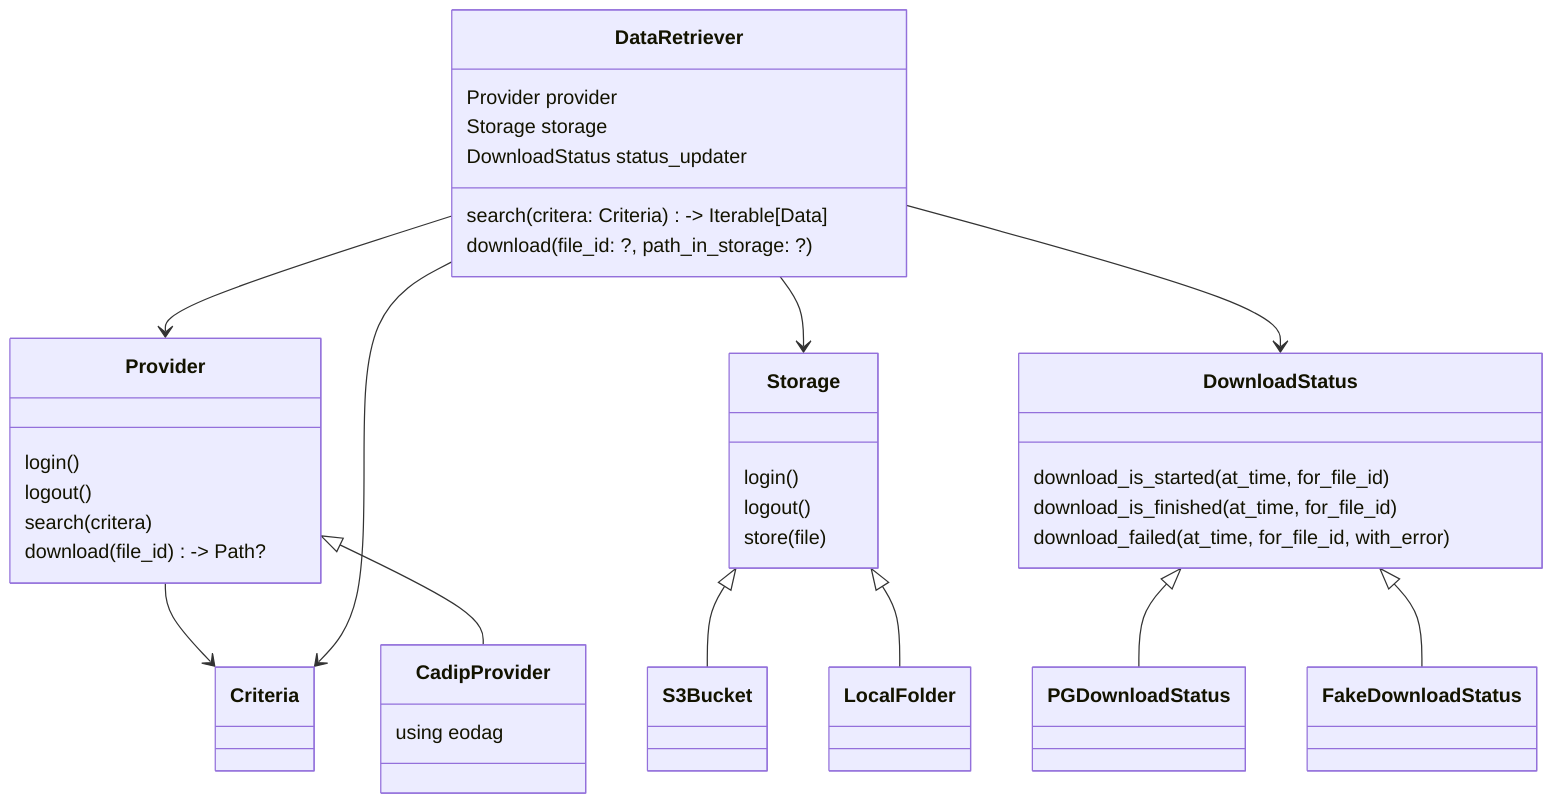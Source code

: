classDiagram

    class Criteria {

    }

    class DownloadStatus {
        download_is_started(at_time, for_file_id)
        download_is_finished(at_time, for_file_id)
        download_failed(at_time, for_file_id, with_error)
    }
    DownloadStatus <|-- PGDownloadStatus
    DownloadStatus <|-- FakeDownloadStatus

    class Provider {
        login()
        logout()
        search(critera)
        download(file_id) -> Path?
    }
    Provider --> Criteria

    class CadipProvider {
        using eodag
    }
    Provider <|-- CadipProvider


    class Storage {
        login()
        logout()
        store(file)
    }
    class S3Bucket {

    }
    class LocalFolder {

    }
    Storage <|-- S3Bucket
    Storage <|-- LocalFolder


    class DataRetriever {
        Provider provider
        Storage storage
        DownloadStatus status_updater
        search(critera: Criteria) -> Iterable[Data]
        download(file_id: ?, path_in_storage: ?)
    }
    DataRetriever --> Provider
    DataRetriever --> Storage
    DataRetriever --> Criteria
    DataRetriever --> DownloadStatus